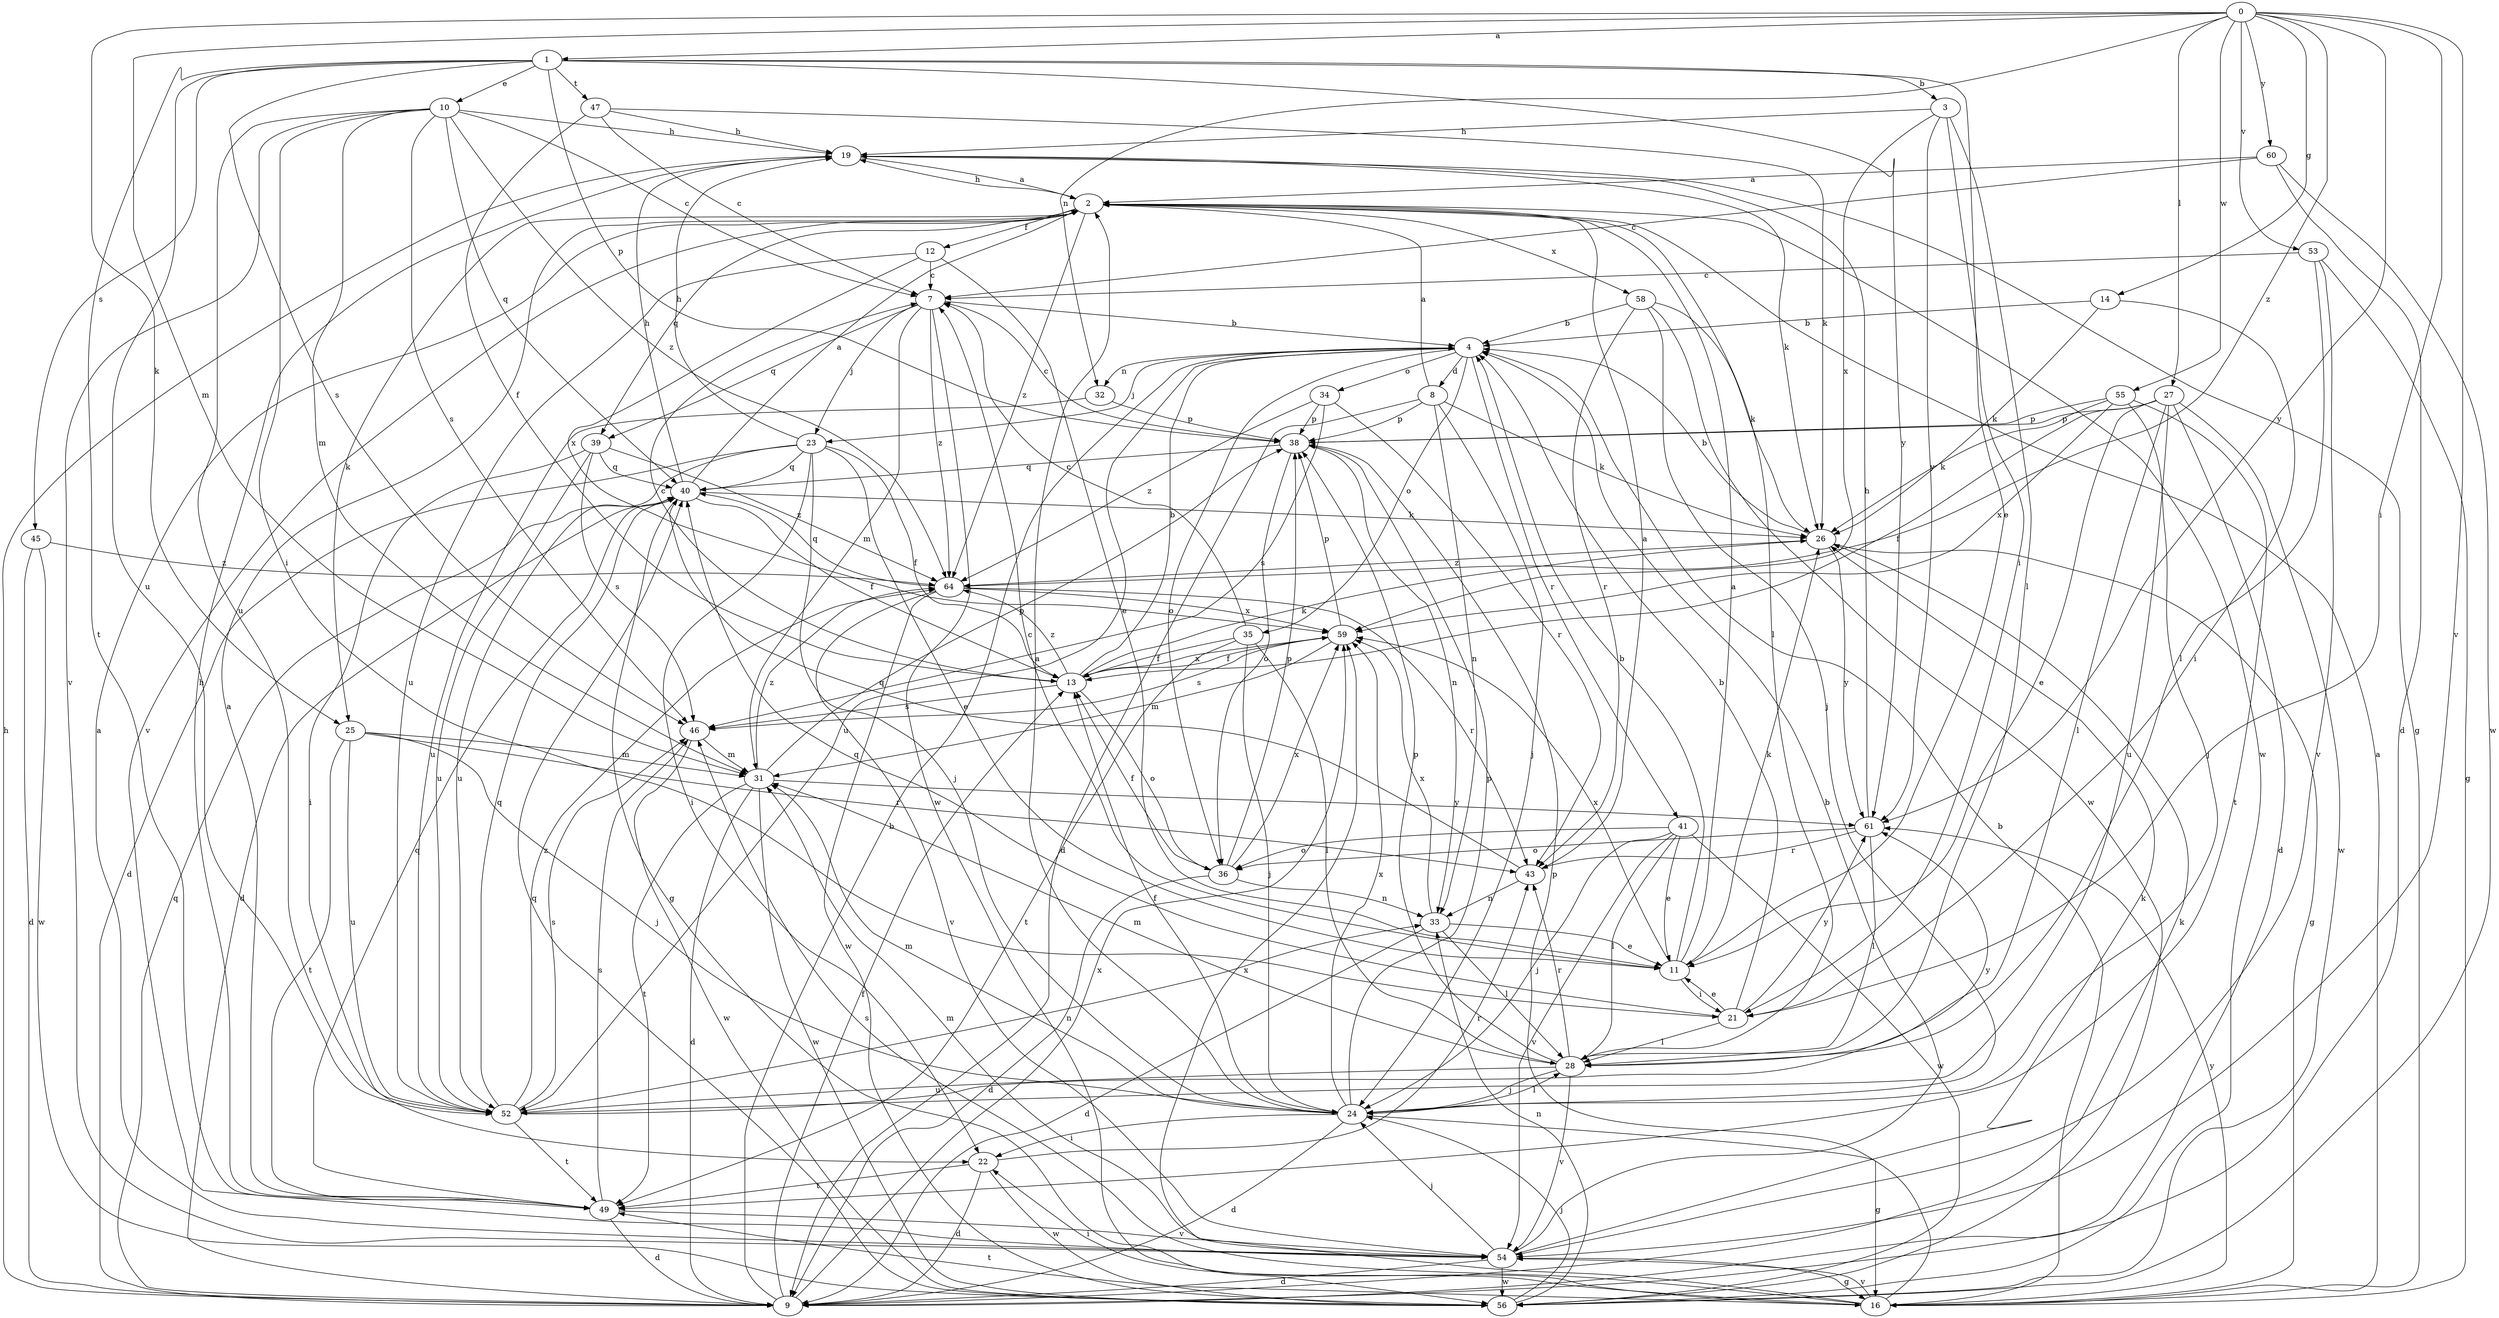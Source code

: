 strict digraph  {
0;
1;
2;
3;
4;
7;
8;
9;
10;
11;
12;
13;
14;
16;
19;
21;
22;
23;
24;
25;
26;
27;
28;
31;
32;
33;
34;
35;
36;
38;
39;
40;
41;
43;
45;
46;
47;
49;
52;
53;
54;
55;
56;
58;
59;
60;
61;
64;
0 -> 1  [label=a];
0 -> 14  [label=g];
0 -> 21  [label=i];
0 -> 25  [label=k];
0 -> 27  [label=l];
0 -> 31  [label=m];
0 -> 32  [label=n];
0 -> 53  [label=v];
0 -> 54  [label=v];
0 -> 55  [label=w];
0 -> 60  [label=y];
0 -> 61  [label=y];
0 -> 64  [label=z];
1 -> 3  [label=b];
1 -> 10  [label=e];
1 -> 11  [label=e];
1 -> 38  [label=p];
1 -> 45  [label=s];
1 -> 46  [label=s];
1 -> 47  [label=t];
1 -> 49  [label=t];
1 -> 52  [label=u];
1 -> 61  [label=y];
2 -> 12  [label=f];
2 -> 19  [label=h];
2 -> 25  [label=k];
2 -> 28  [label=l];
2 -> 39  [label=q];
2 -> 54  [label=v];
2 -> 56  [label=w];
2 -> 58  [label=x];
2 -> 64  [label=z];
3 -> 19  [label=h];
3 -> 21  [label=i];
3 -> 28  [label=l];
3 -> 59  [label=x];
3 -> 61  [label=y];
4 -> 8  [label=d];
4 -> 23  [label=j];
4 -> 32  [label=n];
4 -> 34  [label=o];
4 -> 35  [label=o];
4 -> 36  [label=o];
4 -> 41  [label=r];
4 -> 52  [label=u];
7 -> 4  [label=b];
7 -> 23  [label=j];
7 -> 31  [label=m];
7 -> 39  [label=q];
7 -> 56  [label=w];
7 -> 64  [label=z];
8 -> 2  [label=a];
8 -> 9  [label=d];
8 -> 24  [label=j];
8 -> 26  [label=k];
8 -> 33  [label=n];
8 -> 38  [label=p];
9 -> 4  [label=b];
9 -> 13  [label=f];
9 -> 19  [label=h];
9 -> 26  [label=k];
9 -> 40  [label=q];
9 -> 59  [label=x];
10 -> 7  [label=c];
10 -> 19  [label=h];
10 -> 21  [label=i];
10 -> 31  [label=m];
10 -> 40  [label=q];
10 -> 46  [label=s];
10 -> 52  [label=u];
10 -> 54  [label=v];
10 -> 64  [label=z];
11 -> 2  [label=a];
11 -> 4  [label=b];
11 -> 7  [label=c];
11 -> 21  [label=i];
11 -> 26  [label=k];
11 -> 59  [label=x];
12 -> 7  [label=c];
12 -> 11  [label=e];
12 -> 52  [label=u];
12 -> 59  [label=x];
13 -> 4  [label=b];
13 -> 7  [label=c];
13 -> 26  [label=k];
13 -> 36  [label=o];
13 -> 46  [label=s];
13 -> 59  [label=x];
13 -> 64  [label=z];
14 -> 4  [label=b];
14 -> 21  [label=i];
14 -> 26  [label=k];
16 -> 2  [label=a];
16 -> 4  [label=b];
16 -> 22  [label=i];
16 -> 38  [label=p];
16 -> 46  [label=s];
16 -> 49  [label=t];
16 -> 54  [label=v];
16 -> 59  [label=x];
16 -> 61  [label=y];
19 -> 2  [label=a];
19 -> 16  [label=g];
19 -> 26  [label=k];
21 -> 4  [label=b];
21 -> 11  [label=e];
21 -> 28  [label=l];
21 -> 40  [label=q];
21 -> 61  [label=y];
22 -> 9  [label=d];
22 -> 43  [label=r];
22 -> 49  [label=t];
22 -> 56  [label=w];
23 -> 9  [label=d];
23 -> 11  [label=e];
23 -> 13  [label=f];
23 -> 19  [label=h];
23 -> 22  [label=i];
23 -> 24  [label=j];
23 -> 40  [label=q];
23 -> 52  [label=u];
24 -> 2  [label=a];
24 -> 9  [label=d];
24 -> 13  [label=f];
24 -> 16  [label=g];
24 -> 22  [label=i];
24 -> 28  [label=l];
24 -> 31  [label=m];
24 -> 38  [label=p];
24 -> 59  [label=x];
25 -> 24  [label=j];
25 -> 31  [label=m];
25 -> 43  [label=r];
25 -> 49  [label=t];
25 -> 52  [label=u];
26 -> 4  [label=b];
26 -> 16  [label=g];
26 -> 61  [label=y];
26 -> 64  [label=z];
27 -> 9  [label=d];
27 -> 11  [label=e];
27 -> 13  [label=f];
27 -> 28  [label=l];
27 -> 38  [label=p];
27 -> 52  [label=u];
27 -> 56  [label=w];
28 -> 24  [label=j];
28 -> 31  [label=m];
28 -> 38  [label=p];
28 -> 43  [label=r];
28 -> 52  [label=u];
28 -> 54  [label=v];
31 -> 9  [label=d];
31 -> 38  [label=p];
31 -> 49  [label=t];
31 -> 56  [label=w];
31 -> 61  [label=y];
31 -> 64  [label=z];
32 -> 38  [label=p];
32 -> 52  [label=u];
33 -> 9  [label=d];
33 -> 11  [label=e];
33 -> 28  [label=l];
33 -> 59  [label=x];
34 -> 38  [label=p];
34 -> 43  [label=r];
34 -> 46  [label=s];
34 -> 64  [label=z];
35 -> 7  [label=c];
35 -> 13  [label=f];
35 -> 24  [label=j];
35 -> 28  [label=l];
35 -> 49  [label=t];
36 -> 9  [label=d];
36 -> 13  [label=f];
36 -> 33  [label=n];
36 -> 38  [label=p];
36 -> 59  [label=x];
38 -> 7  [label=c];
38 -> 33  [label=n];
38 -> 36  [label=o];
38 -> 40  [label=q];
39 -> 22  [label=i];
39 -> 40  [label=q];
39 -> 46  [label=s];
39 -> 52  [label=u];
39 -> 64  [label=z];
40 -> 2  [label=a];
40 -> 9  [label=d];
40 -> 13  [label=f];
40 -> 16  [label=g];
40 -> 19  [label=h];
40 -> 26  [label=k];
41 -> 11  [label=e];
41 -> 24  [label=j];
41 -> 28  [label=l];
41 -> 36  [label=o];
41 -> 54  [label=v];
41 -> 56  [label=w];
43 -> 2  [label=a];
43 -> 33  [label=n];
43 -> 40  [label=q];
45 -> 9  [label=d];
45 -> 56  [label=w];
45 -> 64  [label=z];
46 -> 31  [label=m];
46 -> 56  [label=w];
47 -> 7  [label=c];
47 -> 13  [label=f];
47 -> 19  [label=h];
47 -> 26  [label=k];
49 -> 2  [label=a];
49 -> 9  [label=d];
49 -> 19  [label=h];
49 -> 40  [label=q];
49 -> 46  [label=s];
49 -> 54  [label=v];
52 -> 33  [label=n];
52 -> 40  [label=q];
52 -> 46  [label=s];
52 -> 49  [label=t];
52 -> 61  [label=y];
52 -> 64  [label=z];
53 -> 7  [label=c];
53 -> 16  [label=g];
53 -> 28  [label=l];
53 -> 54  [label=v];
54 -> 2  [label=a];
54 -> 4  [label=b];
54 -> 9  [label=d];
54 -> 16  [label=g];
54 -> 24  [label=j];
54 -> 26  [label=k];
54 -> 31  [label=m];
54 -> 56  [label=w];
55 -> 24  [label=j];
55 -> 26  [label=k];
55 -> 38  [label=p];
55 -> 49  [label=t];
55 -> 59  [label=x];
56 -> 24  [label=j];
56 -> 33  [label=n];
56 -> 40  [label=q];
58 -> 4  [label=b];
58 -> 24  [label=j];
58 -> 26  [label=k];
58 -> 43  [label=r];
58 -> 56  [label=w];
59 -> 13  [label=f];
59 -> 31  [label=m];
59 -> 38  [label=p];
59 -> 46  [label=s];
60 -> 2  [label=a];
60 -> 7  [label=c];
60 -> 9  [label=d];
60 -> 56  [label=w];
61 -> 19  [label=h];
61 -> 28  [label=l];
61 -> 36  [label=o];
61 -> 43  [label=r];
64 -> 40  [label=q];
64 -> 43  [label=r];
64 -> 54  [label=v];
64 -> 56  [label=w];
64 -> 59  [label=x];
}
